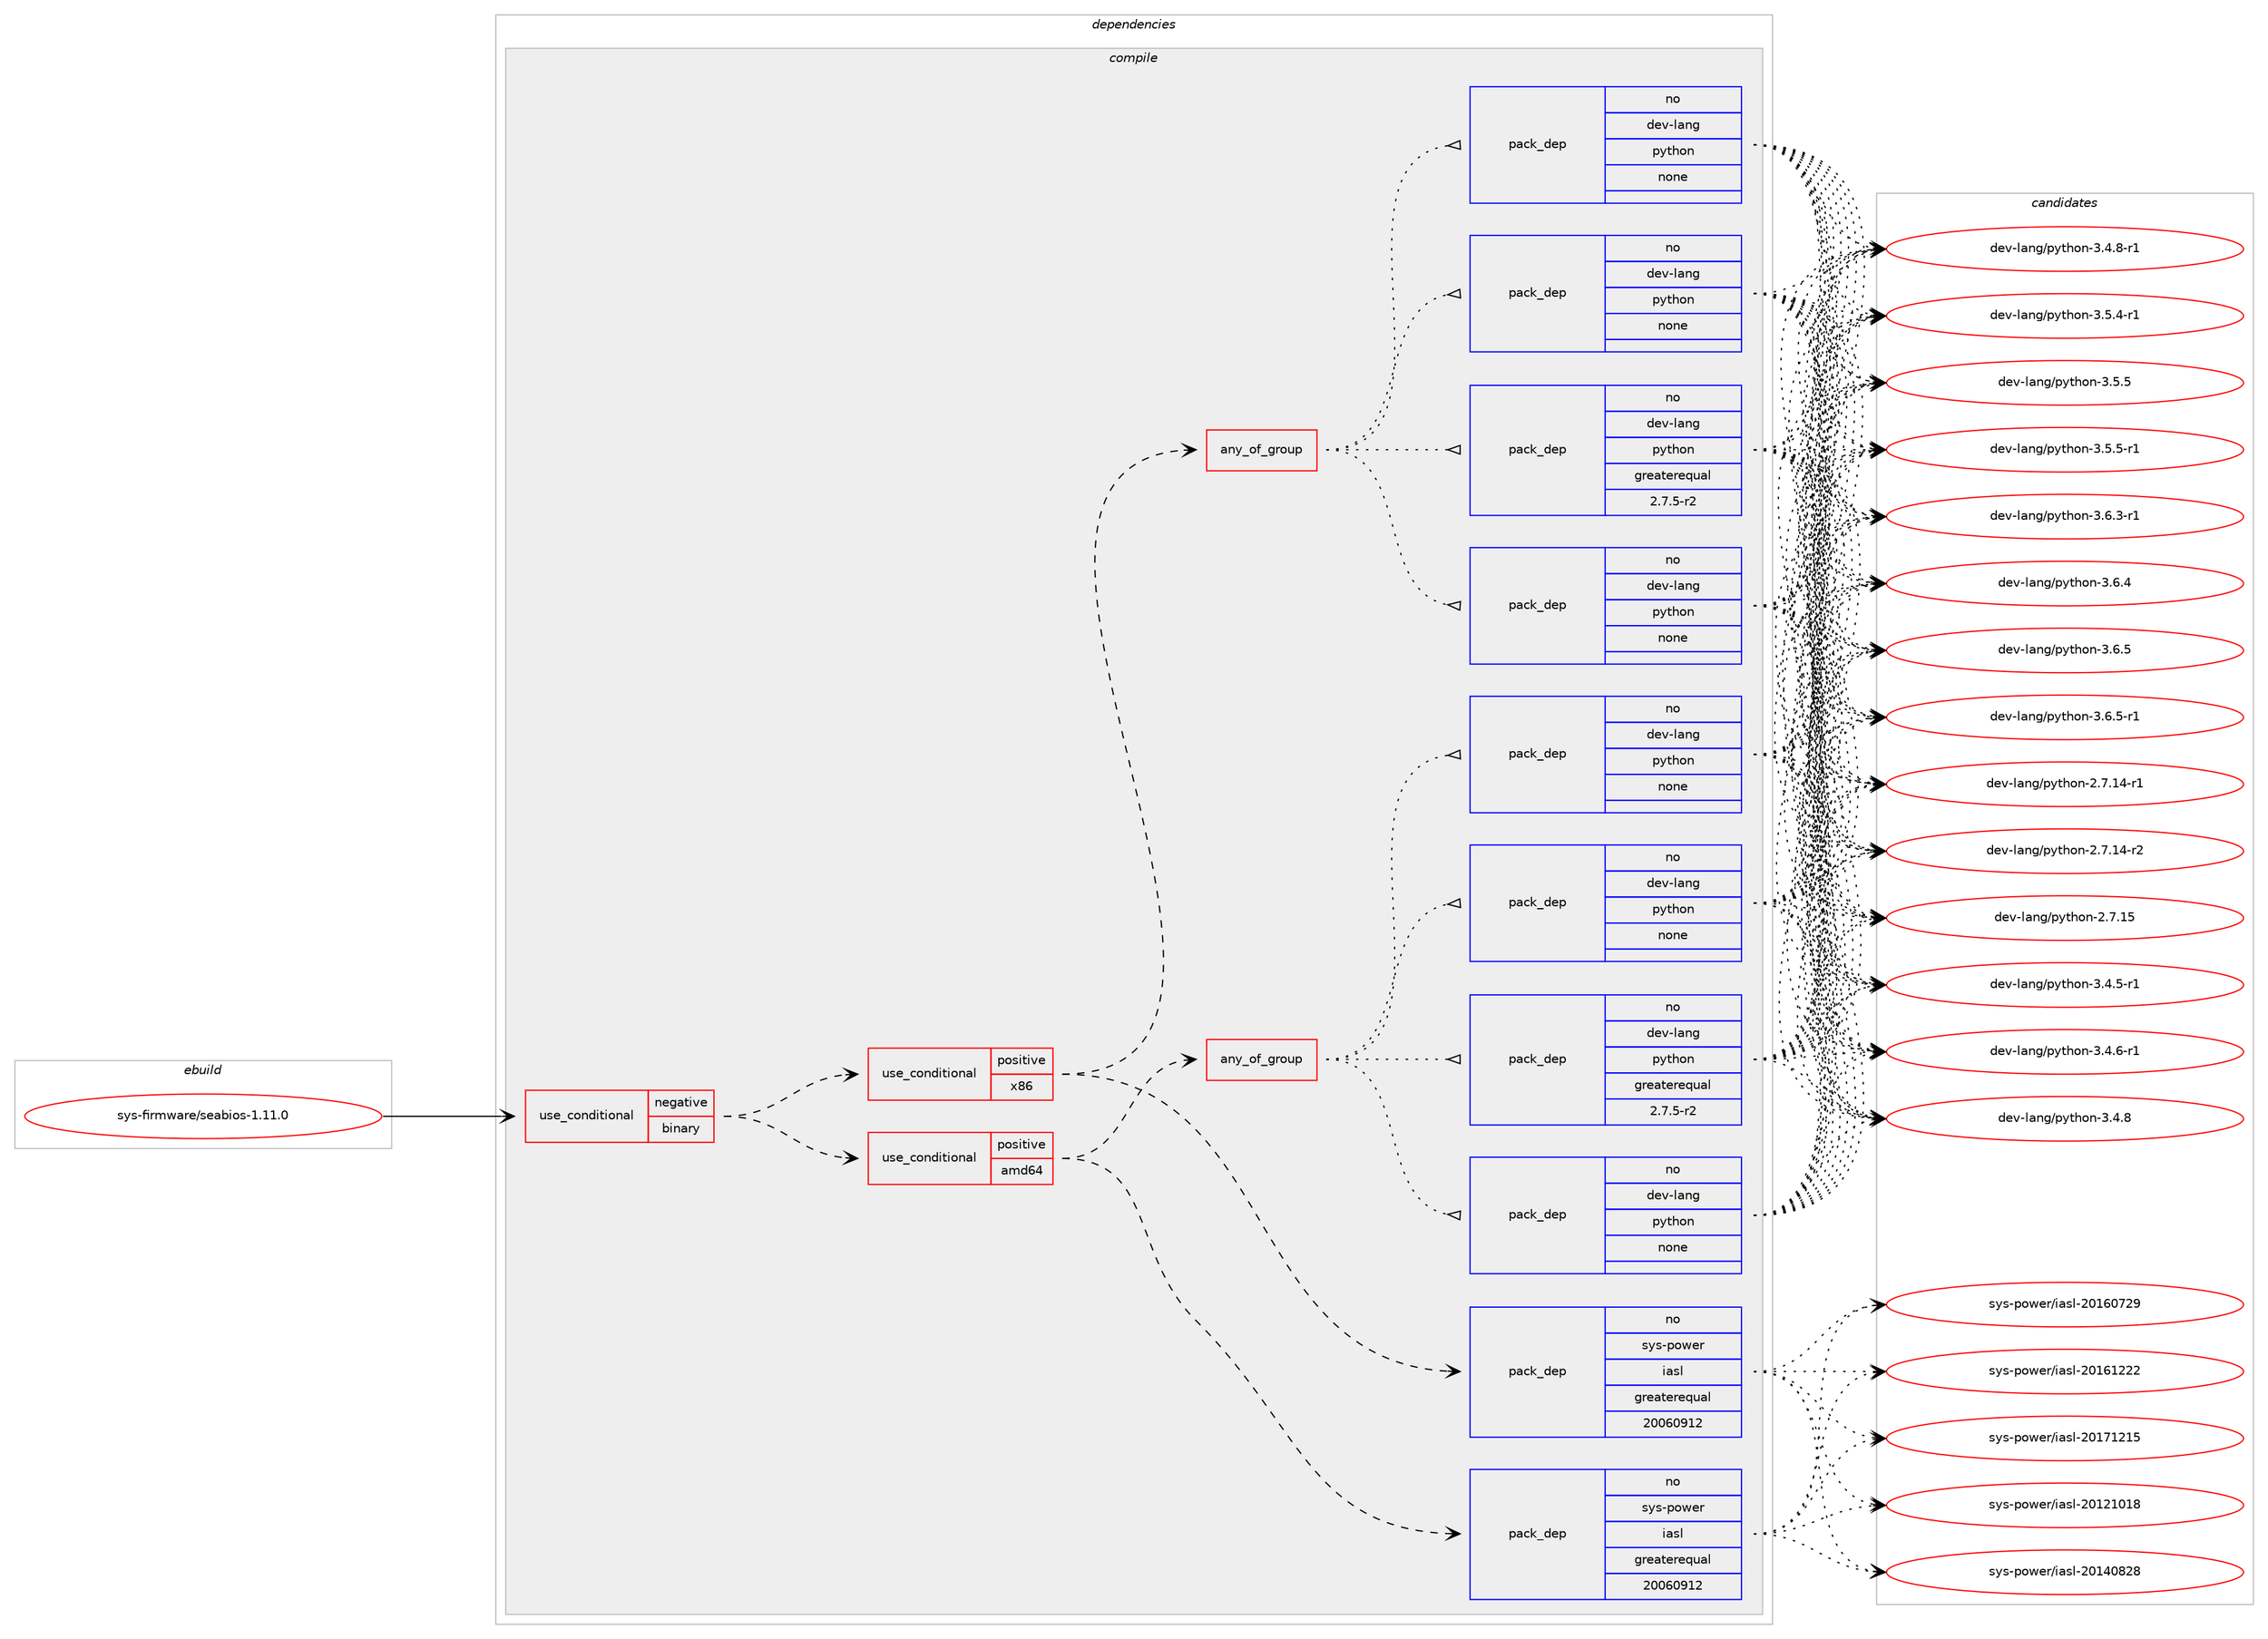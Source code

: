 digraph prolog {

# *************
# Graph options
# *************

newrank=true;
concentrate=true;
compound=true;
graph [rankdir=LR,fontname=Helvetica,fontsize=10,ranksep=1.5];#, ranksep=2.5, nodesep=0.2];
edge  [arrowhead=vee];
node  [fontname=Helvetica,fontsize=10];

# **********
# The ebuild
# **********

subgraph cluster_leftcol {
color=gray;
rank=same;
label=<<i>ebuild</i>>;
id [label="sys-firmware/seabios-1.11.0", color=red, width=4, href="../sys-firmware/seabios-1.11.0.svg"];
}

# ****************
# The dependencies
# ****************

subgraph cluster_midcol {
color=gray;
label=<<i>dependencies</i>>;
subgraph cluster_compile {
fillcolor="#eeeeee";
style=filled;
label=<<i>compile</i>>;
subgraph cond1397 {
dependency6794 [label=<<TABLE BORDER="0" CELLBORDER="1" CELLSPACING="0" CELLPADDING="4"><TR><TD ROWSPAN="3" CELLPADDING="10">use_conditional</TD></TR><TR><TD>negative</TD></TR><TR><TD>binary</TD></TR></TABLE>>, shape=none, color=red];
subgraph cond1398 {
dependency6795 [label=<<TABLE BORDER="0" CELLBORDER="1" CELLSPACING="0" CELLPADDING="4"><TR><TD ROWSPAN="3" CELLPADDING="10">use_conditional</TD></TR><TR><TD>positive</TD></TR><TR><TD>amd64</TD></TR></TABLE>>, shape=none, color=red];
subgraph pack5323 {
dependency6796 [label=<<TABLE BORDER="0" CELLBORDER="1" CELLSPACING="0" CELLPADDING="4" WIDTH="220"><TR><TD ROWSPAN="6" CELLPADDING="30">pack_dep</TD></TR><TR><TD WIDTH="110">no</TD></TR><TR><TD>sys-power</TD></TR><TR><TD>iasl</TD></TR><TR><TD>greaterequal</TD></TR><TR><TD>20060912</TD></TR></TABLE>>, shape=none, color=blue];
}
dependency6795:e -> dependency6796:w [weight=20,style="dashed",arrowhead="vee"];
subgraph any67 {
dependency6797 [label=<<TABLE BORDER="0" CELLBORDER="1" CELLSPACING="0" CELLPADDING="4"><TR><TD CELLPADDING="10">any_of_group</TD></TR></TABLE>>, shape=none, color=red];subgraph pack5324 {
dependency6798 [label=<<TABLE BORDER="0" CELLBORDER="1" CELLSPACING="0" CELLPADDING="4" WIDTH="220"><TR><TD ROWSPAN="6" CELLPADDING="30">pack_dep</TD></TR><TR><TD WIDTH="110">no</TD></TR><TR><TD>dev-lang</TD></TR><TR><TD>python</TD></TR><TR><TD>none</TD></TR><TR><TD></TD></TR></TABLE>>, shape=none, color=blue];
}
dependency6797:e -> dependency6798:w [weight=20,style="dotted",arrowhead="oinv"];
subgraph pack5325 {
dependency6799 [label=<<TABLE BORDER="0" CELLBORDER="1" CELLSPACING="0" CELLPADDING="4" WIDTH="220"><TR><TD ROWSPAN="6" CELLPADDING="30">pack_dep</TD></TR><TR><TD WIDTH="110">no</TD></TR><TR><TD>dev-lang</TD></TR><TR><TD>python</TD></TR><TR><TD>none</TD></TR><TR><TD></TD></TR></TABLE>>, shape=none, color=blue];
}
dependency6797:e -> dependency6799:w [weight=20,style="dotted",arrowhead="oinv"];
subgraph pack5326 {
dependency6800 [label=<<TABLE BORDER="0" CELLBORDER="1" CELLSPACING="0" CELLPADDING="4" WIDTH="220"><TR><TD ROWSPAN="6" CELLPADDING="30">pack_dep</TD></TR><TR><TD WIDTH="110">no</TD></TR><TR><TD>dev-lang</TD></TR><TR><TD>python</TD></TR><TR><TD>none</TD></TR><TR><TD></TD></TR></TABLE>>, shape=none, color=blue];
}
dependency6797:e -> dependency6800:w [weight=20,style="dotted",arrowhead="oinv"];
subgraph pack5327 {
dependency6801 [label=<<TABLE BORDER="0" CELLBORDER="1" CELLSPACING="0" CELLPADDING="4" WIDTH="220"><TR><TD ROWSPAN="6" CELLPADDING="30">pack_dep</TD></TR><TR><TD WIDTH="110">no</TD></TR><TR><TD>dev-lang</TD></TR><TR><TD>python</TD></TR><TR><TD>greaterequal</TD></TR><TR><TD>2.7.5-r2</TD></TR></TABLE>>, shape=none, color=blue];
}
dependency6797:e -> dependency6801:w [weight=20,style="dotted",arrowhead="oinv"];
}
dependency6795:e -> dependency6797:w [weight=20,style="dashed",arrowhead="vee"];
}
dependency6794:e -> dependency6795:w [weight=20,style="dashed",arrowhead="vee"];
subgraph cond1399 {
dependency6802 [label=<<TABLE BORDER="0" CELLBORDER="1" CELLSPACING="0" CELLPADDING="4"><TR><TD ROWSPAN="3" CELLPADDING="10">use_conditional</TD></TR><TR><TD>positive</TD></TR><TR><TD>x86</TD></TR></TABLE>>, shape=none, color=red];
subgraph pack5328 {
dependency6803 [label=<<TABLE BORDER="0" CELLBORDER="1" CELLSPACING="0" CELLPADDING="4" WIDTH="220"><TR><TD ROWSPAN="6" CELLPADDING="30">pack_dep</TD></TR><TR><TD WIDTH="110">no</TD></TR><TR><TD>sys-power</TD></TR><TR><TD>iasl</TD></TR><TR><TD>greaterequal</TD></TR><TR><TD>20060912</TD></TR></TABLE>>, shape=none, color=blue];
}
dependency6802:e -> dependency6803:w [weight=20,style="dashed",arrowhead="vee"];
subgraph any68 {
dependency6804 [label=<<TABLE BORDER="0" CELLBORDER="1" CELLSPACING="0" CELLPADDING="4"><TR><TD CELLPADDING="10">any_of_group</TD></TR></TABLE>>, shape=none, color=red];subgraph pack5329 {
dependency6805 [label=<<TABLE BORDER="0" CELLBORDER="1" CELLSPACING="0" CELLPADDING="4" WIDTH="220"><TR><TD ROWSPAN="6" CELLPADDING="30">pack_dep</TD></TR><TR><TD WIDTH="110">no</TD></TR><TR><TD>dev-lang</TD></TR><TR><TD>python</TD></TR><TR><TD>none</TD></TR><TR><TD></TD></TR></TABLE>>, shape=none, color=blue];
}
dependency6804:e -> dependency6805:w [weight=20,style="dotted",arrowhead="oinv"];
subgraph pack5330 {
dependency6806 [label=<<TABLE BORDER="0" CELLBORDER="1" CELLSPACING="0" CELLPADDING="4" WIDTH="220"><TR><TD ROWSPAN="6" CELLPADDING="30">pack_dep</TD></TR><TR><TD WIDTH="110">no</TD></TR><TR><TD>dev-lang</TD></TR><TR><TD>python</TD></TR><TR><TD>none</TD></TR><TR><TD></TD></TR></TABLE>>, shape=none, color=blue];
}
dependency6804:e -> dependency6806:w [weight=20,style="dotted",arrowhead="oinv"];
subgraph pack5331 {
dependency6807 [label=<<TABLE BORDER="0" CELLBORDER="1" CELLSPACING="0" CELLPADDING="4" WIDTH="220"><TR><TD ROWSPAN="6" CELLPADDING="30">pack_dep</TD></TR><TR><TD WIDTH="110">no</TD></TR><TR><TD>dev-lang</TD></TR><TR><TD>python</TD></TR><TR><TD>none</TD></TR><TR><TD></TD></TR></TABLE>>, shape=none, color=blue];
}
dependency6804:e -> dependency6807:w [weight=20,style="dotted",arrowhead="oinv"];
subgraph pack5332 {
dependency6808 [label=<<TABLE BORDER="0" CELLBORDER="1" CELLSPACING="0" CELLPADDING="4" WIDTH="220"><TR><TD ROWSPAN="6" CELLPADDING="30">pack_dep</TD></TR><TR><TD WIDTH="110">no</TD></TR><TR><TD>dev-lang</TD></TR><TR><TD>python</TD></TR><TR><TD>greaterequal</TD></TR><TR><TD>2.7.5-r2</TD></TR></TABLE>>, shape=none, color=blue];
}
dependency6804:e -> dependency6808:w [weight=20,style="dotted",arrowhead="oinv"];
}
dependency6802:e -> dependency6804:w [weight=20,style="dashed",arrowhead="vee"];
}
dependency6794:e -> dependency6802:w [weight=20,style="dashed",arrowhead="vee"];
}
id:e -> dependency6794:w [weight=20,style="solid",arrowhead="vee"];
}
subgraph cluster_compileandrun {
fillcolor="#eeeeee";
style=filled;
label=<<i>compile and run</i>>;
}
subgraph cluster_run {
fillcolor="#eeeeee";
style=filled;
label=<<i>run</i>>;
}
}

# **************
# The candidates
# **************

subgraph cluster_choices {
rank=same;
color=gray;
label=<<i>candidates</i>>;

subgraph choice5323 {
color=black;
nodesep=1;
choice115121115451121111191011144710597115108455048495049484956 [label="sys-power/iasl-20121018", color=red, width=4,href="../sys-power/iasl-20121018.svg"];
choice115121115451121111191011144710597115108455048495248565056 [label="sys-power/iasl-20140828", color=red, width=4,href="../sys-power/iasl-20140828.svg"];
choice115121115451121111191011144710597115108455048495448555057 [label="sys-power/iasl-20160729", color=red, width=4,href="../sys-power/iasl-20160729.svg"];
choice115121115451121111191011144710597115108455048495449505050 [label="sys-power/iasl-20161222", color=red, width=4,href="../sys-power/iasl-20161222.svg"];
choice115121115451121111191011144710597115108455048495549504953 [label="sys-power/iasl-20171215", color=red, width=4,href="../sys-power/iasl-20171215.svg"];
dependency6796:e -> choice115121115451121111191011144710597115108455048495049484956:w [style=dotted,weight="100"];
dependency6796:e -> choice115121115451121111191011144710597115108455048495248565056:w [style=dotted,weight="100"];
dependency6796:e -> choice115121115451121111191011144710597115108455048495448555057:w [style=dotted,weight="100"];
dependency6796:e -> choice115121115451121111191011144710597115108455048495449505050:w [style=dotted,weight="100"];
dependency6796:e -> choice115121115451121111191011144710597115108455048495549504953:w [style=dotted,weight="100"];
}
subgraph choice5324 {
color=black;
nodesep=1;
choice100101118451089711010347112121116104111110455046554649524511449 [label="dev-lang/python-2.7.14-r1", color=red, width=4,href="../dev-lang/python-2.7.14-r1.svg"];
choice100101118451089711010347112121116104111110455046554649524511450 [label="dev-lang/python-2.7.14-r2", color=red, width=4,href="../dev-lang/python-2.7.14-r2.svg"];
choice10010111845108971101034711212111610411111045504655464953 [label="dev-lang/python-2.7.15", color=red, width=4,href="../dev-lang/python-2.7.15.svg"];
choice1001011184510897110103471121211161041111104551465246534511449 [label="dev-lang/python-3.4.5-r1", color=red, width=4,href="../dev-lang/python-3.4.5-r1.svg"];
choice1001011184510897110103471121211161041111104551465246544511449 [label="dev-lang/python-3.4.6-r1", color=red, width=4,href="../dev-lang/python-3.4.6-r1.svg"];
choice100101118451089711010347112121116104111110455146524656 [label="dev-lang/python-3.4.8", color=red, width=4,href="../dev-lang/python-3.4.8.svg"];
choice1001011184510897110103471121211161041111104551465246564511449 [label="dev-lang/python-3.4.8-r1", color=red, width=4,href="../dev-lang/python-3.4.8-r1.svg"];
choice1001011184510897110103471121211161041111104551465346524511449 [label="dev-lang/python-3.5.4-r1", color=red, width=4,href="../dev-lang/python-3.5.4-r1.svg"];
choice100101118451089711010347112121116104111110455146534653 [label="dev-lang/python-3.5.5", color=red, width=4,href="../dev-lang/python-3.5.5.svg"];
choice1001011184510897110103471121211161041111104551465346534511449 [label="dev-lang/python-3.5.5-r1", color=red, width=4,href="../dev-lang/python-3.5.5-r1.svg"];
choice1001011184510897110103471121211161041111104551465446514511449 [label="dev-lang/python-3.6.3-r1", color=red, width=4,href="../dev-lang/python-3.6.3-r1.svg"];
choice100101118451089711010347112121116104111110455146544652 [label="dev-lang/python-3.6.4", color=red, width=4,href="../dev-lang/python-3.6.4.svg"];
choice100101118451089711010347112121116104111110455146544653 [label="dev-lang/python-3.6.5", color=red, width=4,href="../dev-lang/python-3.6.5.svg"];
choice1001011184510897110103471121211161041111104551465446534511449 [label="dev-lang/python-3.6.5-r1", color=red, width=4,href="../dev-lang/python-3.6.5-r1.svg"];
dependency6798:e -> choice100101118451089711010347112121116104111110455046554649524511449:w [style=dotted,weight="100"];
dependency6798:e -> choice100101118451089711010347112121116104111110455046554649524511450:w [style=dotted,weight="100"];
dependency6798:e -> choice10010111845108971101034711212111610411111045504655464953:w [style=dotted,weight="100"];
dependency6798:e -> choice1001011184510897110103471121211161041111104551465246534511449:w [style=dotted,weight="100"];
dependency6798:e -> choice1001011184510897110103471121211161041111104551465246544511449:w [style=dotted,weight="100"];
dependency6798:e -> choice100101118451089711010347112121116104111110455146524656:w [style=dotted,weight="100"];
dependency6798:e -> choice1001011184510897110103471121211161041111104551465246564511449:w [style=dotted,weight="100"];
dependency6798:e -> choice1001011184510897110103471121211161041111104551465346524511449:w [style=dotted,weight="100"];
dependency6798:e -> choice100101118451089711010347112121116104111110455146534653:w [style=dotted,weight="100"];
dependency6798:e -> choice1001011184510897110103471121211161041111104551465346534511449:w [style=dotted,weight="100"];
dependency6798:e -> choice1001011184510897110103471121211161041111104551465446514511449:w [style=dotted,weight="100"];
dependency6798:e -> choice100101118451089711010347112121116104111110455146544652:w [style=dotted,weight="100"];
dependency6798:e -> choice100101118451089711010347112121116104111110455146544653:w [style=dotted,weight="100"];
dependency6798:e -> choice1001011184510897110103471121211161041111104551465446534511449:w [style=dotted,weight="100"];
}
subgraph choice5325 {
color=black;
nodesep=1;
choice100101118451089711010347112121116104111110455046554649524511449 [label="dev-lang/python-2.7.14-r1", color=red, width=4,href="../dev-lang/python-2.7.14-r1.svg"];
choice100101118451089711010347112121116104111110455046554649524511450 [label="dev-lang/python-2.7.14-r2", color=red, width=4,href="../dev-lang/python-2.7.14-r2.svg"];
choice10010111845108971101034711212111610411111045504655464953 [label="dev-lang/python-2.7.15", color=red, width=4,href="../dev-lang/python-2.7.15.svg"];
choice1001011184510897110103471121211161041111104551465246534511449 [label="dev-lang/python-3.4.5-r1", color=red, width=4,href="../dev-lang/python-3.4.5-r1.svg"];
choice1001011184510897110103471121211161041111104551465246544511449 [label="dev-lang/python-3.4.6-r1", color=red, width=4,href="../dev-lang/python-3.4.6-r1.svg"];
choice100101118451089711010347112121116104111110455146524656 [label="dev-lang/python-3.4.8", color=red, width=4,href="../dev-lang/python-3.4.8.svg"];
choice1001011184510897110103471121211161041111104551465246564511449 [label="dev-lang/python-3.4.8-r1", color=red, width=4,href="../dev-lang/python-3.4.8-r1.svg"];
choice1001011184510897110103471121211161041111104551465346524511449 [label="dev-lang/python-3.5.4-r1", color=red, width=4,href="../dev-lang/python-3.5.4-r1.svg"];
choice100101118451089711010347112121116104111110455146534653 [label="dev-lang/python-3.5.5", color=red, width=4,href="../dev-lang/python-3.5.5.svg"];
choice1001011184510897110103471121211161041111104551465346534511449 [label="dev-lang/python-3.5.5-r1", color=red, width=4,href="../dev-lang/python-3.5.5-r1.svg"];
choice1001011184510897110103471121211161041111104551465446514511449 [label="dev-lang/python-3.6.3-r1", color=red, width=4,href="../dev-lang/python-3.6.3-r1.svg"];
choice100101118451089711010347112121116104111110455146544652 [label="dev-lang/python-3.6.4", color=red, width=4,href="../dev-lang/python-3.6.4.svg"];
choice100101118451089711010347112121116104111110455146544653 [label="dev-lang/python-3.6.5", color=red, width=4,href="../dev-lang/python-3.6.5.svg"];
choice1001011184510897110103471121211161041111104551465446534511449 [label="dev-lang/python-3.6.5-r1", color=red, width=4,href="../dev-lang/python-3.6.5-r1.svg"];
dependency6799:e -> choice100101118451089711010347112121116104111110455046554649524511449:w [style=dotted,weight="100"];
dependency6799:e -> choice100101118451089711010347112121116104111110455046554649524511450:w [style=dotted,weight="100"];
dependency6799:e -> choice10010111845108971101034711212111610411111045504655464953:w [style=dotted,weight="100"];
dependency6799:e -> choice1001011184510897110103471121211161041111104551465246534511449:w [style=dotted,weight="100"];
dependency6799:e -> choice1001011184510897110103471121211161041111104551465246544511449:w [style=dotted,weight="100"];
dependency6799:e -> choice100101118451089711010347112121116104111110455146524656:w [style=dotted,weight="100"];
dependency6799:e -> choice1001011184510897110103471121211161041111104551465246564511449:w [style=dotted,weight="100"];
dependency6799:e -> choice1001011184510897110103471121211161041111104551465346524511449:w [style=dotted,weight="100"];
dependency6799:e -> choice100101118451089711010347112121116104111110455146534653:w [style=dotted,weight="100"];
dependency6799:e -> choice1001011184510897110103471121211161041111104551465346534511449:w [style=dotted,weight="100"];
dependency6799:e -> choice1001011184510897110103471121211161041111104551465446514511449:w [style=dotted,weight="100"];
dependency6799:e -> choice100101118451089711010347112121116104111110455146544652:w [style=dotted,weight="100"];
dependency6799:e -> choice100101118451089711010347112121116104111110455146544653:w [style=dotted,weight="100"];
dependency6799:e -> choice1001011184510897110103471121211161041111104551465446534511449:w [style=dotted,weight="100"];
}
subgraph choice5326 {
color=black;
nodesep=1;
choice100101118451089711010347112121116104111110455046554649524511449 [label="dev-lang/python-2.7.14-r1", color=red, width=4,href="../dev-lang/python-2.7.14-r1.svg"];
choice100101118451089711010347112121116104111110455046554649524511450 [label="dev-lang/python-2.7.14-r2", color=red, width=4,href="../dev-lang/python-2.7.14-r2.svg"];
choice10010111845108971101034711212111610411111045504655464953 [label="dev-lang/python-2.7.15", color=red, width=4,href="../dev-lang/python-2.7.15.svg"];
choice1001011184510897110103471121211161041111104551465246534511449 [label="dev-lang/python-3.4.5-r1", color=red, width=4,href="../dev-lang/python-3.4.5-r1.svg"];
choice1001011184510897110103471121211161041111104551465246544511449 [label="dev-lang/python-3.4.6-r1", color=red, width=4,href="../dev-lang/python-3.4.6-r1.svg"];
choice100101118451089711010347112121116104111110455146524656 [label="dev-lang/python-3.4.8", color=red, width=4,href="../dev-lang/python-3.4.8.svg"];
choice1001011184510897110103471121211161041111104551465246564511449 [label="dev-lang/python-3.4.8-r1", color=red, width=4,href="../dev-lang/python-3.4.8-r1.svg"];
choice1001011184510897110103471121211161041111104551465346524511449 [label="dev-lang/python-3.5.4-r1", color=red, width=4,href="../dev-lang/python-3.5.4-r1.svg"];
choice100101118451089711010347112121116104111110455146534653 [label="dev-lang/python-3.5.5", color=red, width=4,href="../dev-lang/python-3.5.5.svg"];
choice1001011184510897110103471121211161041111104551465346534511449 [label="dev-lang/python-3.5.5-r1", color=red, width=4,href="../dev-lang/python-3.5.5-r1.svg"];
choice1001011184510897110103471121211161041111104551465446514511449 [label="dev-lang/python-3.6.3-r1", color=red, width=4,href="../dev-lang/python-3.6.3-r1.svg"];
choice100101118451089711010347112121116104111110455146544652 [label="dev-lang/python-3.6.4", color=red, width=4,href="../dev-lang/python-3.6.4.svg"];
choice100101118451089711010347112121116104111110455146544653 [label="dev-lang/python-3.6.5", color=red, width=4,href="../dev-lang/python-3.6.5.svg"];
choice1001011184510897110103471121211161041111104551465446534511449 [label="dev-lang/python-3.6.5-r1", color=red, width=4,href="../dev-lang/python-3.6.5-r1.svg"];
dependency6800:e -> choice100101118451089711010347112121116104111110455046554649524511449:w [style=dotted,weight="100"];
dependency6800:e -> choice100101118451089711010347112121116104111110455046554649524511450:w [style=dotted,weight="100"];
dependency6800:e -> choice10010111845108971101034711212111610411111045504655464953:w [style=dotted,weight="100"];
dependency6800:e -> choice1001011184510897110103471121211161041111104551465246534511449:w [style=dotted,weight="100"];
dependency6800:e -> choice1001011184510897110103471121211161041111104551465246544511449:w [style=dotted,weight="100"];
dependency6800:e -> choice100101118451089711010347112121116104111110455146524656:w [style=dotted,weight="100"];
dependency6800:e -> choice1001011184510897110103471121211161041111104551465246564511449:w [style=dotted,weight="100"];
dependency6800:e -> choice1001011184510897110103471121211161041111104551465346524511449:w [style=dotted,weight="100"];
dependency6800:e -> choice100101118451089711010347112121116104111110455146534653:w [style=dotted,weight="100"];
dependency6800:e -> choice1001011184510897110103471121211161041111104551465346534511449:w [style=dotted,weight="100"];
dependency6800:e -> choice1001011184510897110103471121211161041111104551465446514511449:w [style=dotted,weight="100"];
dependency6800:e -> choice100101118451089711010347112121116104111110455146544652:w [style=dotted,weight="100"];
dependency6800:e -> choice100101118451089711010347112121116104111110455146544653:w [style=dotted,weight="100"];
dependency6800:e -> choice1001011184510897110103471121211161041111104551465446534511449:w [style=dotted,weight="100"];
}
subgraph choice5327 {
color=black;
nodesep=1;
choice100101118451089711010347112121116104111110455046554649524511449 [label="dev-lang/python-2.7.14-r1", color=red, width=4,href="../dev-lang/python-2.7.14-r1.svg"];
choice100101118451089711010347112121116104111110455046554649524511450 [label="dev-lang/python-2.7.14-r2", color=red, width=4,href="../dev-lang/python-2.7.14-r2.svg"];
choice10010111845108971101034711212111610411111045504655464953 [label="dev-lang/python-2.7.15", color=red, width=4,href="../dev-lang/python-2.7.15.svg"];
choice1001011184510897110103471121211161041111104551465246534511449 [label="dev-lang/python-3.4.5-r1", color=red, width=4,href="../dev-lang/python-3.4.5-r1.svg"];
choice1001011184510897110103471121211161041111104551465246544511449 [label="dev-lang/python-3.4.6-r1", color=red, width=4,href="../dev-lang/python-3.4.6-r1.svg"];
choice100101118451089711010347112121116104111110455146524656 [label="dev-lang/python-3.4.8", color=red, width=4,href="../dev-lang/python-3.4.8.svg"];
choice1001011184510897110103471121211161041111104551465246564511449 [label="dev-lang/python-3.4.8-r1", color=red, width=4,href="../dev-lang/python-3.4.8-r1.svg"];
choice1001011184510897110103471121211161041111104551465346524511449 [label="dev-lang/python-3.5.4-r1", color=red, width=4,href="../dev-lang/python-3.5.4-r1.svg"];
choice100101118451089711010347112121116104111110455146534653 [label="dev-lang/python-3.5.5", color=red, width=4,href="../dev-lang/python-3.5.5.svg"];
choice1001011184510897110103471121211161041111104551465346534511449 [label="dev-lang/python-3.5.5-r1", color=red, width=4,href="../dev-lang/python-3.5.5-r1.svg"];
choice1001011184510897110103471121211161041111104551465446514511449 [label="dev-lang/python-3.6.3-r1", color=red, width=4,href="../dev-lang/python-3.6.3-r1.svg"];
choice100101118451089711010347112121116104111110455146544652 [label="dev-lang/python-3.6.4", color=red, width=4,href="../dev-lang/python-3.6.4.svg"];
choice100101118451089711010347112121116104111110455146544653 [label="dev-lang/python-3.6.5", color=red, width=4,href="../dev-lang/python-3.6.5.svg"];
choice1001011184510897110103471121211161041111104551465446534511449 [label="dev-lang/python-3.6.5-r1", color=red, width=4,href="../dev-lang/python-3.6.5-r1.svg"];
dependency6801:e -> choice100101118451089711010347112121116104111110455046554649524511449:w [style=dotted,weight="100"];
dependency6801:e -> choice100101118451089711010347112121116104111110455046554649524511450:w [style=dotted,weight="100"];
dependency6801:e -> choice10010111845108971101034711212111610411111045504655464953:w [style=dotted,weight="100"];
dependency6801:e -> choice1001011184510897110103471121211161041111104551465246534511449:w [style=dotted,weight="100"];
dependency6801:e -> choice1001011184510897110103471121211161041111104551465246544511449:w [style=dotted,weight="100"];
dependency6801:e -> choice100101118451089711010347112121116104111110455146524656:w [style=dotted,weight="100"];
dependency6801:e -> choice1001011184510897110103471121211161041111104551465246564511449:w [style=dotted,weight="100"];
dependency6801:e -> choice1001011184510897110103471121211161041111104551465346524511449:w [style=dotted,weight="100"];
dependency6801:e -> choice100101118451089711010347112121116104111110455146534653:w [style=dotted,weight="100"];
dependency6801:e -> choice1001011184510897110103471121211161041111104551465346534511449:w [style=dotted,weight="100"];
dependency6801:e -> choice1001011184510897110103471121211161041111104551465446514511449:w [style=dotted,weight="100"];
dependency6801:e -> choice100101118451089711010347112121116104111110455146544652:w [style=dotted,weight="100"];
dependency6801:e -> choice100101118451089711010347112121116104111110455146544653:w [style=dotted,weight="100"];
dependency6801:e -> choice1001011184510897110103471121211161041111104551465446534511449:w [style=dotted,weight="100"];
}
subgraph choice5328 {
color=black;
nodesep=1;
choice115121115451121111191011144710597115108455048495049484956 [label="sys-power/iasl-20121018", color=red, width=4,href="../sys-power/iasl-20121018.svg"];
choice115121115451121111191011144710597115108455048495248565056 [label="sys-power/iasl-20140828", color=red, width=4,href="../sys-power/iasl-20140828.svg"];
choice115121115451121111191011144710597115108455048495448555057 [label="sys-power/iasl-20160729", color=red, width=4,href="../sys-power/iasl-20160729.svg"];
choice115121115451121111191011144710597115108455048495449505050 [label="sys-power/iasl-20161222", color=red, width=4,href="../sys-power/iasl-20161222.svg"];
choice115121115451121111191011144710597115108455048495549504953 [label="sys-power/iasl-20171215", color=red, width=4,href="../sys-power/iasl-20171215.svg"];
dependency6803:e -> choice115121115451121111191011144710597115108455048495049484956:w [style=dotted,weight="100"];
dependency6803:e -> choice115121115451121111191011144710597115108455048495248565056:w [style=dotted,weight="100"];
dependency6803:e -> choice115121115451121111191011144710597115108455048495448555057:w [style=dotted,weight="100"];
dependency6803:e -> choice115121115451121111191011144710597115108455048495449505050:w [style=dotted,weight="100"];
dependency6803:e -> choice115121115451121111191011144710597115108455048495549504953:w [style=dotted,weight="100"];
}
subgraph choice5329 {
color=black;
nodesep=1;
choice100101118451089711010347112121116104111110455046554649524511449 [label="dev-lang/python-2.7.14-r1", color=red, width=4,href="../dev-lang/python-2.7.14-r1.svg"];
choice100101118451089711010347112121116104111110455046554649524511450 [label="dev-lang/python-2.7.14-r2", color=red, width=4,href="../dev-lang/python-2.7.14-r2.svg"];
choice10010111845108971101034711212111610411111045504655464953 [label="dev-lang/python-2.7.15", color=red, width=4,href="../dev-lang/python-2.7.15.svg"];
choice1001011184510897110103471121211161041111104551465246534511449 [label="dev-lang/python-3.4.5-r1", color=red, width=4,href="../dev-lang/python-3.4.5-r1.svg"];
choice1001011184510897110103471121211161041111104551465246544511449 [label="dev-lang/python-3.4.6-r1", color=red, width=4,href="../dev-lang/python-3.4.6-r1.svg"];
choice100101118451089711010347112121116104111110455146524656 [label="dev-lang/python-3.4.8", color=red, width=4,href="../dev-lang/python-3.4.8.svg"];
choice1001011184510897110103471121211161041111104551465246564511449 [label="dev-lang/python-3.4.8-r1", color=red, width=4,href="../dev-lang/python-3.4.8-r1.svg"];
choice1001011184510897110103471121211161041111104551465346524511449 [label="dev-lang/python-3.5.4-r1", color=red, width=4,href="../dev-lang/python-3.5.4-r1.svg"];
choice100101118451089711010347112121116104111110455146534653 [label="dev-lang/python-3.5.5", color=red, width=4,href="../dev-lang/python-3.5.5.svg"];
choice1001011184510897110103471121211161041111104551465346534511449 [label="dev-lang/python-3.5.5-r1", color=red, width=4,href="../dev-lang/python-3.5.5-r1.svg"];
choice1001011184510897110103471121211161041111104551465446514511449 [label="dev-lang/python-3.6.3-r1", color=red, width=4,href="../dev-lang/python-3.6.3-r1.svg"];
choice100101118451089711010347112121116104111110455146544652 [label="dev-lang/python-3.6.4", color=red, width=4,href="../dev-lang/python-3.6.4.svg"];
choice100101118451089711010347112121116104111110455146544653 [label="dev-lang/python-3.6.5", color=red, width=4,href="../dev-lang/python-3.6.5.svg"];
choice1001011184510897110103471121211161041111104551465446534511449 [label="dev-lang/python-3.6.5-r1", color=red, width=4,href="../dev-lang/python-3.6.5-r1.svg"];
dependency6805:e -> choice100101118451089711010347112121116104111110455046554649524511449:w [style=dotted,weight="100"];
dependency6805:e -> choice100101118451089711010347112121116104111110455046554649524511450:w [style=dotted,weight="100"];
dependency6805:e -> choice10010111845108971101034711212111610411111045504655464953:w [style=dotted,weight="100"];
dependency6805:e -> choice1001011184510897110103471121211161041111104551465246534511449:w [style=dotted,weight="100"];
dependency6805:e -> choice1001011184510897110103471121211161041111104551465246544511449:w [style=dotted,weight="100"];
dependency6805:e -> choice100101118451089711010347112121116104111110455146524656:w [style=dotted,weight="100"];
dependency6805:e -> choice1001011184510897110103471121211161041111104551465246564511449:w [style=dotted,weight="100"];
dependency6805:e -> choice1001011184510897110103471121211161041111104551465346524511449:w [style=dotted,weight="100"];
dependency6805:e -> choice100101118451089711010347112121116104111110455146534653:w [style=dotted,weight="100"];
dependency6805:e -> choice1001011184510897110103471121211161041111104551465346534511449:w [style=dotted,weight="100"];
dependency6805:e -> choice1001011184510897110103471121211161041111104551465446514511449:w [style=dotted,weight="100"];
dependency6805:e -> choice100101118451089711010347112121116104111110455146544652:w [style=dotted,weight="100"];
dependency6805:e -> choice100101118451089711010347112121116104111110455146544653:w [style=dotted,weight="100"];
dependency6805:e -> choice1001011184510897110103471121211161041111104551465446534511449:w [style=dotted,weight="100"];
}
subgraph choice5330 {
color=black;
nodesep=1;
choice100101118451089711010347112121116104111110455046554649524511449 [label="dev-lang/python-2.7.14-r1", color=red, width=4,href="../dev-lang/python-2.7.14-r1.svg"];
choice100101118451089711010347112121116104111110455046554649524511450 [label="dev-lang/python-2.7.14-r2", color=red, width=4,href="../dev-lang/python-2.7.14-r2.svg"];
choice10010111845108971101034711212111610411111045504655464953 [label="dev-lang/python-2.7.15", color=red, width=4,href="../dev-lang/python-2.7.15.svg"];
choice1001011184510897110103471121211161041111104551465246534511449 [label="dev-lang/python-3.4.5-r1", color=red, width=4,href="../dev-lang/python-3.4.5-r1.svg"];
choice1001011184510897110103471121211161041111104551465246544511449 [label="dev-lang/python-3.4.6-r1", color=red, width=4,href="../dev-lang/python-3.4.6-r1.svg"];
choice100101118451089711010347112121116104111110455146524656 [label="dev-lang/python-3.4.8", color=red, width=4,href="../dev-lang/python-3.4.8.svg"];
choice1001011184510897110103471121211161041111104551465246564511449 [label="dev-lang/python-3.4.8-r1", color=red, width=4,href="../dev-lang/python-3.4.8-r1.svg"];
choice1001011184510897110103471121211161041111104551465346524511449 [label="dev-lang/python-3.5.4-r1", color=red, width=4,href="../dev-lang/python-3.5.4-r1.svg"];
choice100101118451089711010347112121116104111110455146534653 [label="dev-lang/python-3.5.5", color=red, width=4,href="../dev-lang/python-3.5.5.svg"];
choice1001011184510897110103471121211161041111104551465346534511449 [label="dev-lang/python-3.5.5-r1", color=red, width=4,href="../dev-lang/python-3.5.5-r1.svg"];
choice1001011184510897110103471121211161041111104551465446514511449 [label="dev-lang/python-3.6.3-r1", color=red, width=4,href="../dev-lang/python-3.6.3-r1.svg"];
choice100101118451089711010347112121116104111110455146544652 [label="dev-lang/python-3.6.4", color=red, width=4,href="../dev-lang/python-3.6.4.svg"];
choice100101118451089711010347112121116104111110455146544653 [label="dev-lang/python-3.6.5", color=red, width=4,href="../dev-lang/python-3.6.5.svg"];
choice1001011184510897110103471121211161041111104551465446534511449 [label="dev-lang/python-3.6.5-r1", color=red, width=4,href="../dev-lang/python-3.6.5-r1.svg"];
dependency6806:e -> choice100101118451089711010347112121116104111110455046554649524511449:w [style=dotted,weight="100"];
dependency6806:e -> choice100101118451089711010347112121116104111110455046554649524511450:w [style=dotted,weight="100"];
dependency6806:e -> choice10010111845108971101034711212111610411111045504655464953:w [style=dotted,weight="100"];
dependency6806:e -> choice1001011184510897110103471121211161041111104551465246534511449:w [style=dotted,weight="100"];
dependency6806:e -> choice1001011184510897110103471121211161041111104551465246544511449:w [style=dotted,weight="100"];
dependency6806:e -> choice100101118451089711010347112121116104111110455146524656:w [style=dotted,weight="100"];
dependency6806:e -> choice1001011184510897110103471121211161041111104551465246564511449:w [style=dotted,weight="100"];
dependency6806:e -> choice1001011184510897110103471121211161041111104551465346524511449:w [style=dotted,weight="100"];
dependency6806:e -> choice100101118451089711010347112121116104111110455146534653:w [style=dotted,weight="100"];
dependency6806:e -> choice1001011184510897110103471121211161041111104551465346534511449:w [style=dotted,weight="100"];
dependency6806:e -> choice1001011184510897110103471121211161041111104551465446514511449:w [style=dotted,weight="100"];
dependency6806:e -> choice100101118451089711010347112121116104111110455146544652:w [style=dotted,weight="100"];
dependency6806:e -> choice100101118451089711010347112121116104111110455146544653:w [style=dotted,weight="100"];
dependency6806:e -> choice1001011184510897110103471121211161041111104551465446534511449:w [style=dotted,weight="100"];
}
subgraph choice5331 {
color=black;
nodesep=1;
choice100101118451089711010347112121116104111110455046554649524511449 [label="dev-lang/python-2.7.14-r1", color=red, width=4,href="../dev-lang/python-2.7.14-r1.svg"];
choice100101118451089711010347112121116104111110455046554649524511450 [label="dev-lang/python-2.7.14-r2", color=red, width=4,href="../dev-lang/python-2.7.14-r2.svg"];
choice10010111845108971101034711212111610411111045504655464953 [label="dev-lang/python-2.7.15", color=red, width=4,href="../dev-lang/python-2.7.15.svg"];
choice1001011184510897110103471121211161041111104551465246534511449 [label="dev-lang/python-3.4.5-r1", color=red, width=4,href="../dev-lang/python-3.4.5-r1.svg"];
choice1001011184510897110103471121211161041111104551465246544511449 [label="dev-lang/python-3.4.6-r1", color=red, width=4,href="../dev-lang/python-3.4.6-r1.svg"];
choice100101118451089711010347112121116104111110455146524656 [label="dev-lang/python-3.4.8", color=red, width=4,href="../dev-lang/python-3.4.8.svg"];
choice1001011184510897110103471121211161041111104551465246564511449 [label="dev-lang/python-3.4.8-r1", color=red, width=4,href="../dev-lang/python-3.4.8-r1.svg"];
choice1001011184510897110103471121211161041111104551465346524511449 [label="dev-lang/python-3.5.4-r1", color=red, width=4,href="../dev-lang/python-3.5.4-r1.svg"];
choice100101118451089711010347112121116104111110455146534653 [label="dev-lang/python-3.5.5", color=red, width=4,href="../dev-lang/python-3.5.5.svg"];
choice1001011184510897110103471121211161041111104551465346534511449 [label="dev-lang/python-3.5.5-r1", color=red, width=4,href="../dev-lang/python-3.5.5-r1.svg"];
choice1001011184510897110103471121211161041111104551465446514511449 [label="dev-lang/python-3.6.3-r1", color=red, width=4,href="../dev-lang/python-3.6.3-r1.svg"];
choice100101118451089711010347112121116104111110455146544652 [label="dev-lang/python-3.6.4", color=red, width=4,href="../dev-lang/python-3.6.4.svg"];
choice100101118451089711010347112121116104111110455146544653 [label="dev-lang/python-3.6.5", color=red, width=4,href="../dev-lang/python-3.6.5.svg"];
choice1001011184510897110103471121211161041111104551465446534511449 [label="dev-lang/python-3.6.5-r1", color=red, width=4,href="../dev-lang/python-3.6.5-r1.svg"];
dependency6807:e -> choice100101118451089711010347112121116104111110455046554649524511449:w [style=dotted,weight="100"];
dependency6807:e -> choice100101118451089711010347112121116104111110455046554649524511450:w [style=dotted,weight="100"];
dependency6807:e -> choice10010111845108971101034711212111610411111045504655464953:w [style=dotted,weight="100"];
dependency6807:e -> choice1001011184510897110103471121211161041111104551465246534511449:w [style=dotted,weight="100"];
dependency6807:e -> choice1001011184510897110103471121211161041111104551465246544511449:w [style=dotted,weight="100"];
dependency6807:e -> choice100101118451089711010347112121116104111110455146524656:w [style=dotted,weight="100"];
dependency6807:e -> choice1001011184510897110103471121211161041111104551465246564511449:w [style=dotted,weight="100"];
dependency6807:e -> choice1001011184510897110103471121211161041111104551465346524511449:w [style=dotted,weight="100"];
dependency6807:e -> choice100101118451089711010347112121116104111110455146534653:w [style=dotted,weight="100"];
dependency6807:e -> choice1001011184510897110103471121211161041111104551465346534511449:w [style=dotted,weight="100"];
dependency6807:e -> choice1001011184510897110103471121211161041111104551465446514511449:w [style=dotted,weight="100"];
dependency6807:e -> choice100101118451089711010347112121116104111110455146544652:w [style=dotted,weight="100"];
dependency6807:e -> choice100101118451089711010347112121116104111110455146544653:w [style=dotted,weight="100"];
dependency6807:e -> choice1001011184510897110103471121211161041111104551465446534511449:w [style=dotted,weight="100"];
}
subgraph choice5332 {
color=black;
nodesep=1;
choice100101118451089711010347112121116104111110455046554649524511449 [label="dev-lang/python-2.7.14-r1", color=red, width=4,href="../dev-lang/python-2.7.14-r1.svg"];
choice100101118451089711010347112121116104111110455046554649524511450 [label="dev-lang/python-2.7.14-r2", color=red, width=4,href="../dev-lang/python-2.7.14-r2.svg"];
choice10010111845108971101034711212111610411111045504655464953 [label="dev-lang/python-2.7.15", color=red, width=4,href="../dev-lang/python-2.7.15.svg"];
choice1001011184510897110103471121211161041111104551465246534511449 [label="dev-lang/python-3.4.5-r1", color=red, width=4,href="../dev-lang/python-3.4.5-r1.svg"];
choice1001011184510897110103471121211161041111104551465246544511449 [label="dev-lang/python-3.4.6-r1", color=red, width=4,href="../dev-lang/python-3.4.6-r1.svg"];
choice100101118451089711010347112121116104111110455146524656 [label="dev-lang/python-3.4.8", color=red, width=4,href="../dev-lang/python-3.4.8.svg"];
choice1001011184510897110103471121211161041111104551465246564511449 [label="dev-lang/python-3.4.8-r1", color=red, width=4,href="../dev-lang/python-3.4.8-r1.svg"];
choice1001011184510897110103471121211161041111104551465346524511449 [label="dev-lang/python-3.5.4-r1", color=red, width=4,href="../dev-lang/python-3.5.4-r1.svg"];
choice100101118451089711010347112121116104111110455146534653 [label="dev-lang/python-3.5.5", color=red, width=4,href="../dev-lang/python-3.5.5.svg"];
choice1001011184510897110103471121211161041111104551465346534511449 [label="dev-lang/python-3.5.5-r1", color=red, width=4,href="../dev-lang/python-3.5.5-r1.svg"];
choice1001011184510897110103471121211161041111104551465446514511449 [label="dev-lang/python-3.6.3-r1", color=red, width=4,href="../dev-lang/python-3.6.3-r1.svg"];
choice100101118451089711010347112121116104111110455146544652 [label="dev-lang/python-3.6.4", color=red, width=4,href="../dev-lang/python-3.6.4.svg"];
choice100101118451089711010347112121116104111110455146544653 [label="dev-lang/python-3.6.5", color=red, width=4,href="../dev-lang/python-3.6.5.svg"];
choice1001011184510897110103471121211161041111104551465446534511449 [label="dev-lang/python-3.6.5-r1", color=red, width=4,href="../dev-lang/python-3.6.5-r1.svg"];
dependency6808:e -> choice100101118451089711010347112121116104111110455046554649524511449:w [style=dotted,weight="100"];
dependency6808:e -> choice100101118451089711010347112121116104111110455046554649524511450:w [style=dotted,weight="100"];
dependency6808:e -> choice10010111845108971101034711212111610411111045504655464953:w [style=dotted,weight="100"];
dependency6808:e -> choice1001011184510897110103471121211161041111104551465246534511449:w [style=dotted,weight="100"];
dependency6808:e -> choice1001011184510897110103471121211161041111104551465246544511449:w [style=dotted,weight="100"];
dependency6808:e -> choice100101118451089711010347112121116104111110455146524656:w [style=dotted,weight="100"];
dependency6808:e -> choice1001011184510897110103471121211161041111104551465246564511449:w [style=dotted,weight="100"];
dependency6808:e -> choice1001011184510897110103471121211161041111104551465346524511449:w [style=dotted,weight="100"];
dependency6808:e -> choice100101118451089711010347112121116104111110455146534653:w [style=dotted,weight="100"];
dependency6808:e -> choice1001011184510897110103471121211161041111104551465346534511449:w [style=dotted,weight="100"];
dependency6808:e -> choice1001011184510897110103471121211161041111104551465446514511449:w [style=dotted,weight="100"];
dependency6808:e -> choice100101118451089711010347112121116104111110455146544652:w [style=dotted,weight="100"];
dependency6808:e -> choice100101118451089711010347112121116104111110455146544653:w [style=dotted,weight="100"];
dependency6808:e -> choice1001011184510897110103471121211161041111104551465446534511449:w [style=dotted,weight="100"];
}
}

}
